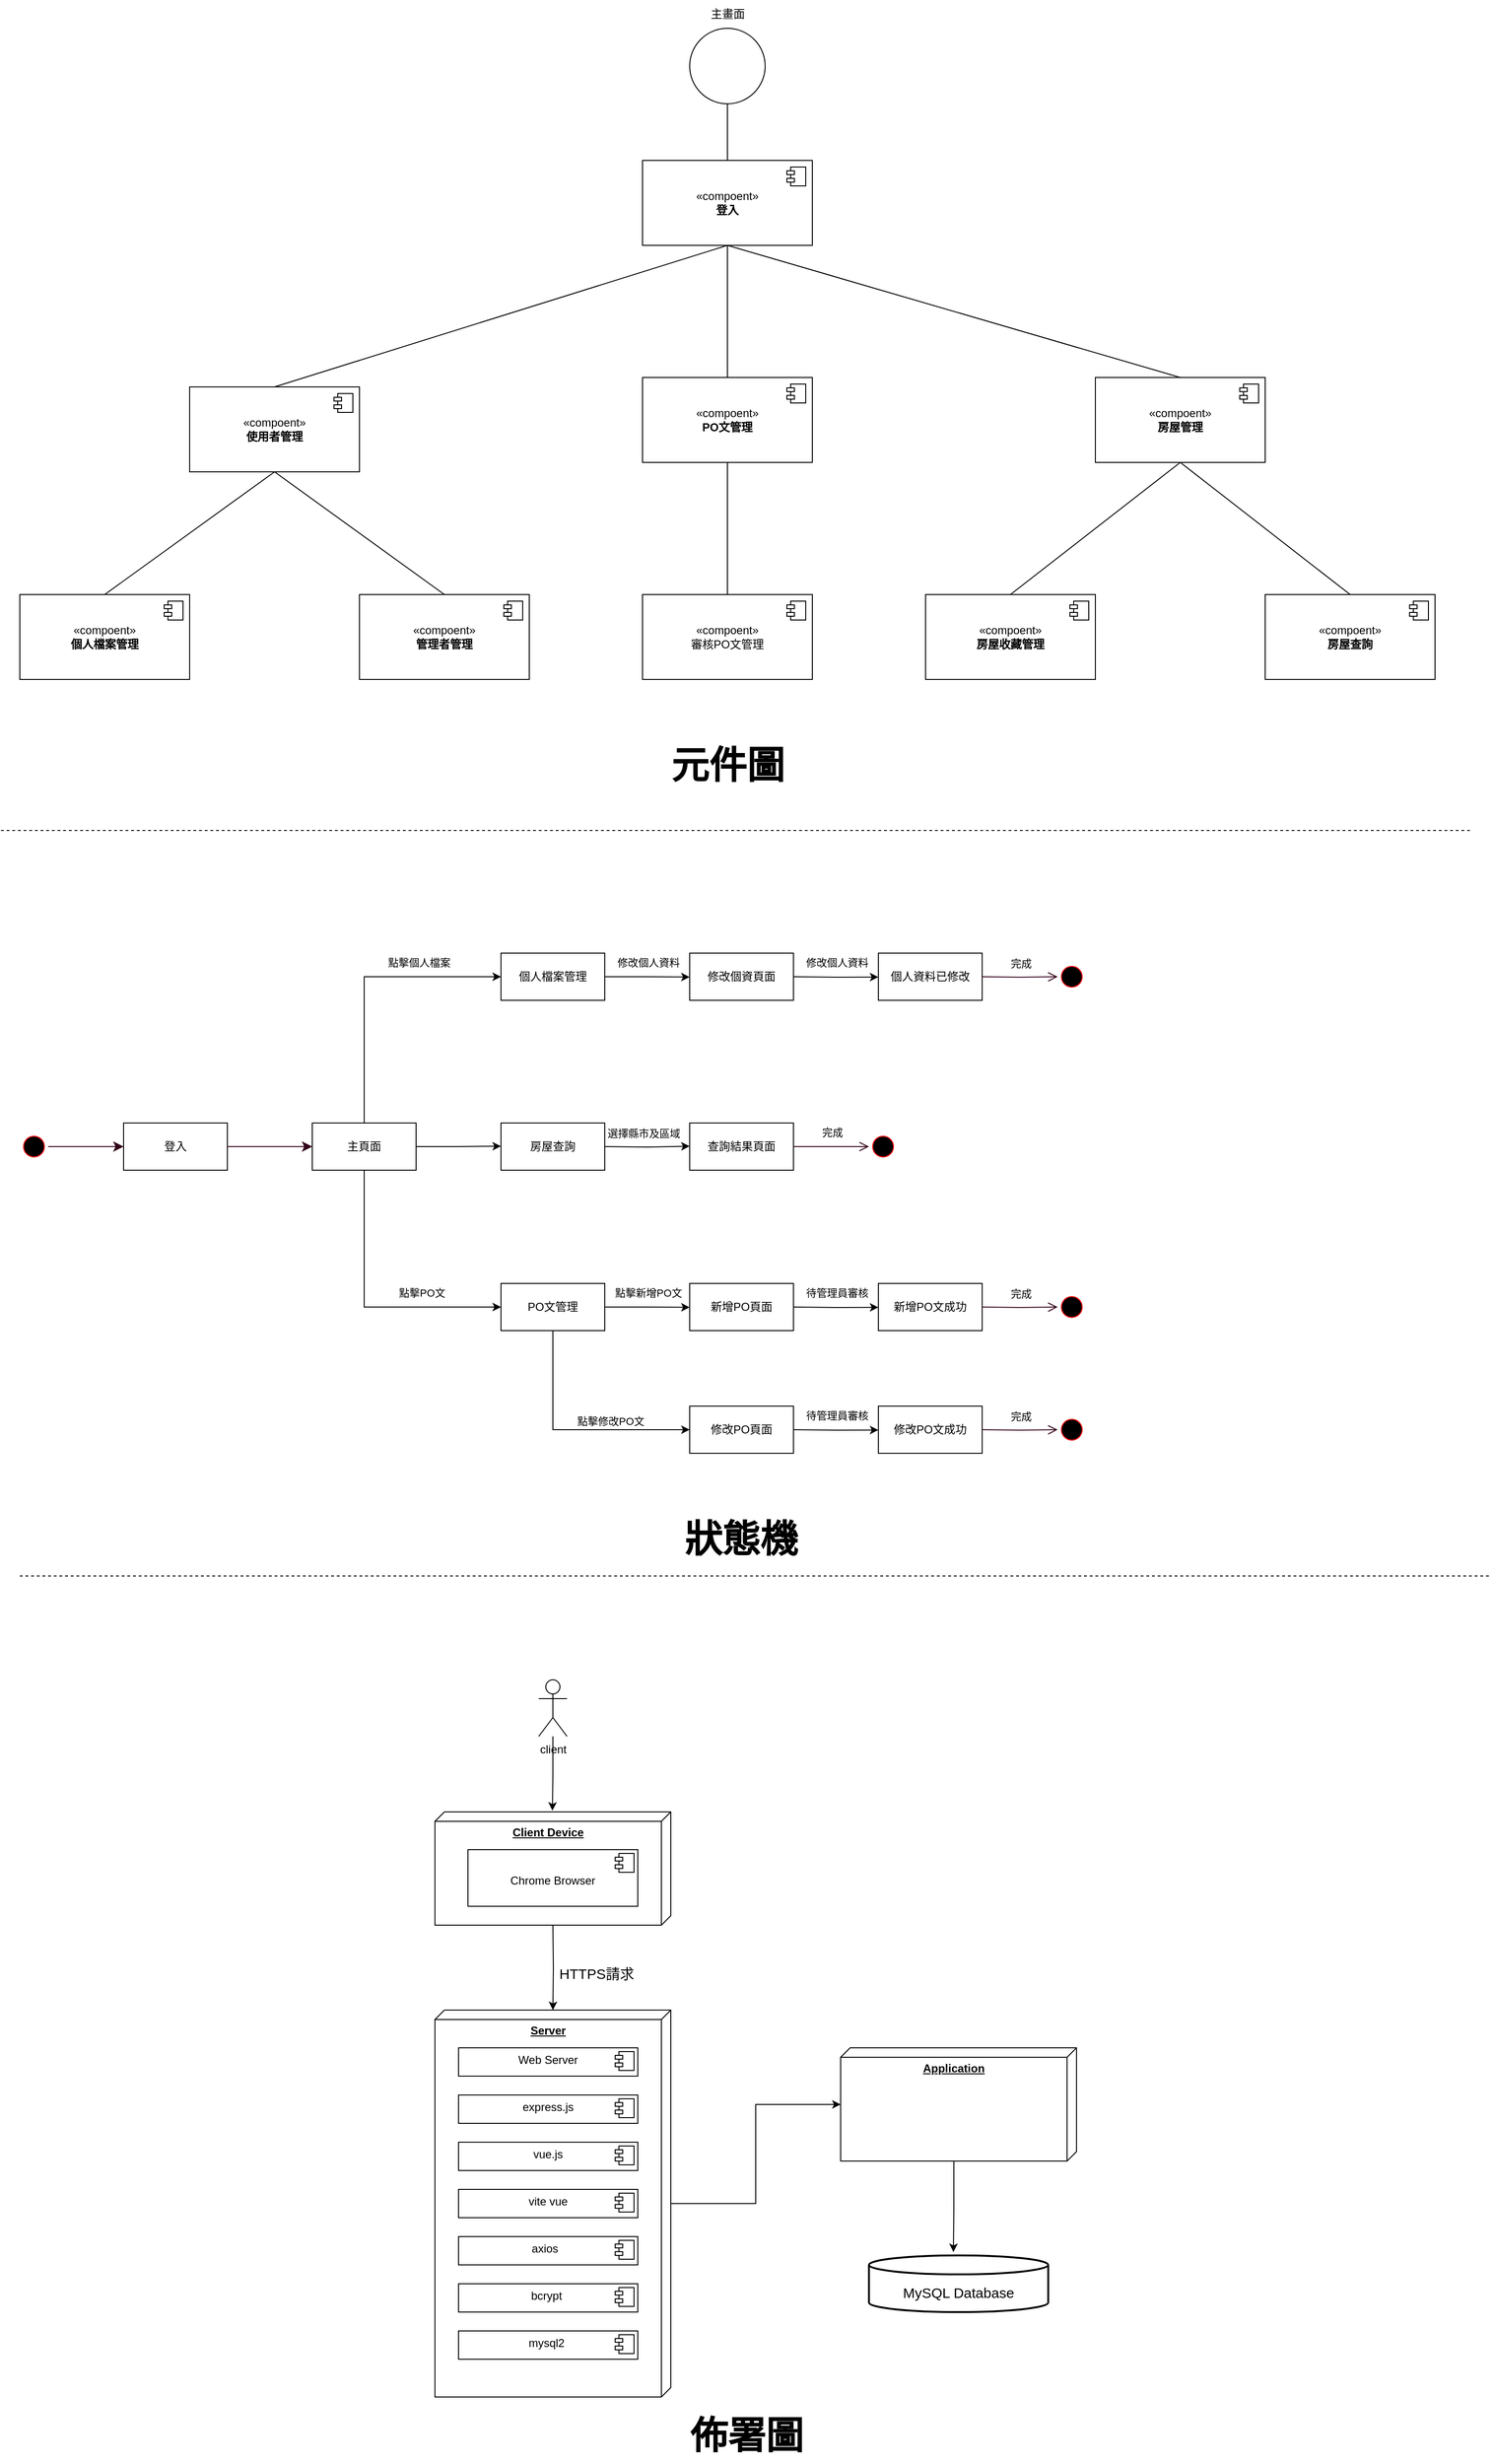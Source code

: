 <mxfile version="24.7.17">
  <diagram name="第 1 页" id="_i7Nsi_loY6YteiHFJjn">
    <mxGraphModel grid="1" page="1" gridSize="10" guides="1" tooltips="1" connect="1" arrows="1" fold="1" pageScale="1" pageWidth="827" pageHeight="1169" math="0" shadow="0">
      <root>
        <mxCell id="0" />
        <mxCell id="1" parent="0" />
        <mxCell id="TlzOl084ez7NkVIhYVSb-4" style="edgeStyle=orthogonalEdgeStyle;rounded=0;orthogonalLoop=1;jettySize=auto;html=1;exitX=0.5;exitY=1;exitDx=0;exitDy=0;endArrow=none;endFill=0;" edge="1" parent="1" source="TlzOl084ez7NkVIhYVSb-1" target="TlzOl084ez7NkVIhYVSb-2">
          <mxGeometry relative="1" as="geometry" />
        </mxCell>
        <mxCell id="TlzOl084ez7NkVIhYVSb-1" value="" style="ellipse;whiteSpace=wrap;html=1;aspect=fixed;" vertex="1" parent="1">
          <mxGeometry x="360" y="70" width="80" height="80" as="geometry" />
        </mxCell>
        <mxCell id="TlzOl084ez7NkVIhYVSb-11" style="rounded=0;orthogonalLoop=1;jettySize=auto;html=1;exitX=0.5;exitY=1;exitDx=0;exitDy=0;entryX=0.5;entryY=0;entryDx=0;entryDy=0;endArrow=none;endFill=0;" edge="1" parent="1" source="TlzOl084ez7NkVIhYVSb-2" target="TlzOl084ez7NkVIhYVSb-7">
          <mxGeometry relative="1" as="geometry" />
        </mxCell>
        <mxCell id="TlzOl084ez7NkVIhYVSb-12" style="edgeStyle=orthogonalEdgeStyle;rounded=0;orthogonalLoop=1;jettySize=auto;html=1;exitX=0.5;exitY=1;exitDx=0;exitDy=0;entryX=0.5;entryY=0;entryDx=0;entryDy=0;endArrow=none;endFill=0;" edge="1" parent="1" source="TlzOl084ez7NkVIhYVSb-2" target="TlzOl084ez7NkVIhYVSb-5">
          <mxGeometry relative="1" as="geometry" />
        </mxCell>
        <mxCell id="TlzOl084ez7NkVIhYVSb-14" style="rounded=0;orthogonalLoop=1;jettySize=auto;html=1;exitX=0.5;exitY=1;exitDx=0;exitDy=0;entryX=0.5;entryY=0;entryDx=0;entryDy=0;endArrow=none;endFill=0;" edge="1" parent="1" source="TlzOl084ez7NkVIhYVSb-2" target="TlzOl084ez7NkVIhYVSb-9">
          <mxGeometry relative="1" as="geometry" />
        </mxCell>
        <mxCell id="TlzOl084ez7NkVIhYVSb-2" value="«compoent»&lt;br&gt;&lt;b&gt;登入&lt;/b&gt;" style="html=1;dropTarget=0;whiteSpace=wrap;" vertex="1" parent="1">
          <mxGeometry x="310" y="210" width="180" height="90" as="geometry" />
        </mxCell>
        <mxCell id="TlzOl084ez7NkVIhYVSb-3" value="" style="shape=module;jettyWidth=8;jettyHeight=4;" vertex="1" parent="TlzOl084ez7NkVIhYVSb-2">
          <mxGeometry x="1" width="20" height="20" relative="1" as="geometry">
            <mxPoint x="-27" y="7" as="offset" />
          </mxGeometry>
        </mxCell>
        <mxCell id="TlzOl084ez7NkVIhYVSb-5" value="«compoent»&lt;br&gt;&lt;b&gt;PO文管理&lt;/b&gt;" style="html=1;dropTarget=0;whiteSpace=wrap;" vertex="1" parent="1">
          <mxGeometry x="310" y="440" width="180" height="90" as="geometry" />
        </mxCell>
        <mxCell id="TlzOl084ez7NkVIhYVSb-6" value="" style="shape=module;jettyWidth=8;jettyHeight=4;" vertex="1" parent="TlzOl084ez7NkVIhYVSb-5">
          <mxGeometry x="1" width="20" height="20" relative="1" as="geometry">
            <mxPoint x="-27" y="7" as="offset" />
          </mxGeometry>
        </mxCell>
        <mxCell id="TlzOl084ez7NkVIhYVSb-22" style="rounded=0;orthogonalLoop=1;jettySize=auto;html=1;exitX=0.5;exitY=1;exitDx=0;exitDy=0;entryX=0.5;entryY=0;entryDx=0;entryDy=0;endArrow=none;endFill=0;" edge="1" parent="1" source="TlzOl084ez7NkVIhYVSb-7" target="TlzOl084ez7NkVIhYVSb-18">
          <mxGeometry relative="1" as="geometry" />
        </mxCell>
        <mxCell id="TlzOl084ez7NkVIhYVSb-23" style="rounded=0;orthogonalLoop=1;jettySize=auto;html=1;exitX=0.5;exitY=1;exitDx=0;exitDy=0;entryX=0.5;entryY=0;entryDx=0;entryDy=0;endArrow=none;endFill=0;" edge="1" parent="1" source="TlzOl084ez7NkVIhYVSb-7" target="TlzOl084ez7NkVIhYVSb-20">
          <mxGeometry relative="1" as="geometry" />
        </mxCell>
        <mxCell id="TlzOl084ez7NkVIhYVSb-7" value="«compoent»&lt;br&gt;&lt;b&gt;使用者管理&lt;/b&gt;" style="html=1;dropTarget=0;whiteSpace=wrap;" vertex="1" parent="1">
          <mxGeometry x="-170" y="450" width="180" height="90" as="geometry" />
        </mxCell>
        <mxCell id="TlzOl084ez7NkVIhYVSb-8" value="" style="shape=module;jettyWidth=8;jettyHeight=4;" vertex="1" parent="TlzOl084ez7NkVIhYVSb-7">
          <mxGeometry x="1" width="20" height="20" relative="1" as="geometry">
            <mxPoint x="-27" y="7" as="offset" />
          </mxGeometry>
        </mxCell>
        <mxCell id="TlzOl084ez7NkVIhYVSb-28" style="rounded=0;orthogonalLoop=1;jettySize=auto;html=1;exitX=0.5;exitY=1;exitDx=0;exitDy=0;entryX=0.5;entryY=0;entryDx=0;entryDy=0;endArrow=none;endFill=0;" edge="1" parent="1" source="TlzOl084ez7NkVIhYVSb-9" target="TlzOl084ez7NkVIhYVSb-24">
          <mxGeometry relative="1" as="geometry" />
        </mxCell>
        <mxCell id="TlzOl084ez7NkVIhYVSb-29" style="rounded=0;orthogonalLoop=1;jettySize=auto;html=1;exitX=0.5;exitY=1;exitDx=0;exitDy=0;entryX=0.5;entryY=0;entryDx=0;entryDy=0;endArrow=none;endFill=0;" edge="1" parent="1" source="TlzOl084ez7NkVIhYVSb-9" target="TlzOl084ez7NkVIhYVSb-26">
          <mxGeometry relative="1" as="geometry" />
        </mxCell>
        <mxCell id="TlzOl084ez7NkVIhYVSb-9" value="«compoent»&lt;br&gt;&lt;b&gt;房屋管理&lt;/b&gt;" style="html=1;dropTarget=0;whiteSpace=wrap;" vertex="1" parent="1">
          <mxGeometry x="790" y="440" width="180" height="90" as="geometry" />
        </mxCell>
        <mxCell id="TlzOl084ez7NkVIhYVSb-10" value="" style="shape=module;jettyWidth=8;jettyHeight=4;" vertex="1" parent="TlzOl084ez7NkVIhYVSb-9">
          <mxGeometry x="1" width="20" height="20" relative="1" as="geometry">
            <mxPoint x="-27" y="7" as="offset" />
          </mxGeometry>
        </mxCell>
        <mxCell id="TlzOl084ez7NkVIhYVSb-15" style="rounded=0;orthogonalLoop=1;jettySize=auto;html=1;exitX=0.5;exitY=1;exitDx=0;exitDy=0;entryX=0.5;entryY=0;entryDx=0;entryDy=0;endArrow=none;endFill=0;" edge="1" parent="1" source="TlzOl084ez7NkVIhYVSb-5" target="TlzOl084ez7NkVIhYVSb-16">
          <mxGeometry relative="1" as="geometry">
            <mxPoint x="400" y="530" as="sourcePoint" />
          </mxGeometry>
        </mxCell>
        <mxCell id="TlzOl084ez7NkVIhYVSb-16" value="«compoent»&lt;div&gt;審核PO文管理&lt;/div&gt;" style="html=1;dropTarget=0;whiteSpace=wrap;" vertex="1" parent="1">
          <mxGeometry x="310" y="670" width="180" height="90" as="geometry" />
        </mxCell>
        <mxCell id="TlzOl084ez7NkVIhYVSb-17" value="" style="shape=module;jettyWidth=8;jettyHeight=4;" vertex="1" parent="TlzOl084ez7NkVIhYVSb-16">
          <mxGeometry x="1" width="20" height="20" relative="1" as="geometry">
            <mxPoint x="-27" y="7" as="offset" />
          </mxGeometry>
        </mxCell>
        <mxCell id="TlzOl084ez7NkVIhYVSb-18" value="«compoent»&lt;br&gt;&lt;b&gt;個人檔案管理&lt;/b&gt;" style="html=1;dropTarget=0;whiteSpace=wrap;" vertex="1" parent="1">
          <mxGeometry x="-350" y="670" width="180" height="90" as="geometry" />
        </mxCell>
        <mxCell id="TlzOl084ez7NkVIhYVSb-19" value="" style="shape=module;jettyWidth=8;jettyHeight=4;" vertex="1" parent="TlzOl084ez7NkVIhYVSb-18">
          <mxGeometry x="1" width="20" height="20" relative="1" as="geometry">
            <mxPoint x="-27" y="7" as="offset" />
          </mxGeometry>
        </mxCell>
        <mxCell id="TlzOl084ez7NkVIhYVSb-20" value="«compoent»&lt;br&gt;&lt;b&gt;管理者管理&lt;/b&gt;" style="html=1;dropTarget=0;whiteSpace=wrap;" vertex="1" parent="1">
          <mxGeometry x="10" y="670" width="180" height="90" as="geometry" />
        </mxCell>
        <mxCell id="TlzOl084ez7NkVIhYVSb-21" value="" style="shape=module;jettyWidth=8;jettyHeight=4;" vertex="1" parent="TlzOl084ez7NkVIhYVSb-20">
          <mxGeometry x="1" width="20" height="20" relative="1" as="geometry">
            <mxPoint x="-27" y="7" as="offset" />
          </mxGeometry>
        </mxCell>
        <mxCell id="TlzOl084ez7NkVIhYVSb-24" value="«compoent»&lt;br&gt;&lt;b&gt;房屋收藏管理&lt;/b&gt;" style="html=1;dropTarget=0;whiteSpace=wrap;" vertex="1" parent="1">
          <mxGeometry x="610" y="670" width="180" height="90" as="geometry" />
        </mxCell>
        <mxCell id="TlzOl084ez7NkVIhYVSb-25" value="" style="shape=module;jettyWidth=8;jettyHeight=4;" vertex="1" parent="TlzOl084ez7NkVIhYVSb-24">
          <mxGeometry x="1" width="20" height="20" relative="1" as="geometry">
            <mxPoint x="-27" y="7" as="offset" />
          </mxGeometry>
        </mxCell>
        <mxCell id="TlzOl084ez7NkVIhYVSb-26" value="«compoent»&lt;br&gt;&lt;b&gt;房屋查詢&lt;/b&gt;" style="html=1;dropTarget=0;whiteSpace=wrap;" vertex="1" parent="1">
          <mxGeometry x="970" y="670" width="180" height="90" as="geometry" />
        </mxCell>
        <mxCell id="TlzOl084ez7NkVIhYVSb-27" value="" style="shape=module;jettyWidth=8;jettyHeight=4;" vertex="1" parent="TlzOl084ez7NkVIhYVSb-26">
          <mxGeometry x="1" width="20" height="20" relative="1" as="geometry">
            <mxPoint x="-27" y="7" as="offset" />
          </mxGeometry>
        </mxCell>
        <mxCell id="TlzOl084ez7NkVIhYVSb-30" value="主畫面" style="text;html=1;align=center;verticalAlign=middle;resizable=0;points=[];autosize=1;strokeColor=none;fillColor=none;" vertex="1" parent="1">
          <mxGeometry x="370" y="40" width="60" height="30" as="geometry" />
        </mxCell>
        <mxCell id="TlzOl084ez7NkVIhYVSb-31" value="&lt;font style=&quot;font-size: 40px;&quot;&gt;&lt;b&gt;元件圖&lt;/b&gt;&lt;/font&gt;" style="text;html=1;align=center;verticalAlign=middle;resizable=0;points=[];autosize=1;strokeColor=none;fillColor=none;" vertex="1" parent="1">
          <mxGeometry x="330" y="820" width="140" height="60" as="geometry" />
        </mxCell>
        <mxCell id="TlzOl084ez7NkVIhYVSb-32" value="" style="endArrow=none;dashed=1;html=1;rounded=0;" edge="1" parent="1">
          <mxGeometry width="50" height="50" relative="1" as="geometry">
            <mxPoint x="-370" y="920" as="sourcePoint" />
            <mxPoint x="1190" y="920" as="targetPoint" />
          </mxGeometry>
        </mxCell>
        <mxCell id="TlzOl084ez7NkVIhYVSb-33" value="" style="ellipse;html=1;shape=startState;fillColor=#000000;strokeColor=#ff0000;" vertex="1" parent="1">
          <mxGeometry x="-350" y="1240" width="30" height="30" as="geometry" />
        </mxCell>
        <mxCell id="TlzOl084ez7NkVIhYVSb-34" value="" style="edgeStyle=orthogonalEdgeStyle;html=1;verticalAlign=bottom;endArrow=classic;endSize=8;strokeColor=#33001A;rounded=0;endFill=1;" edge="1" parent="1" source="TlzOl084ez7NkVIhYVSb-33">
          <mxGeometry relative="1" as="geometry">
            <mxPoint x="-240" y="1255" as="targetPoint" />
          </mxGeometry>
        </mxCell>
        <mxCell id="TlzOl084ez7NkVIhYVSb-35" value="登入" style="html=1;whiteSpace=wrap;" vertex="1" parent="1">
          <mxGeometry x="-240" y="1230" width="110" height="50" as="geometry" />
        </mxCell>
        <mxCell id="TlzOl084ez7NkVIhYVSb-36" value="" style="edgeStyle=orthogonalEdgeStyle;html=1;verticalAlign=bottom;endArrow=classic;endSize=8;strokeColor=#33001A;rounded=0;exitX=1;exitY=0.5;exitDx=0;exitDy=0;endFill=1;" edge="1" parent="1" source="TlzOl084ez7NkVIhYVSb-35">
          <mxGeometry relative="1" as="geometry">
            <mxPoint x="-40" y="1255" as="targetPoint" />
            <mxPoint x="-120" y="1255" as="sourcePoint" />
          </mxGeometry>
        </mxCell>
        <mxCell id="TlzOl084ez7NkVIhYVSb-38" style="edgeStyle=orthogonalEdgeStyle;rounded=0;orthogonalLoop=1;jettySize=auto;html=1;exitX=1;exitY=0.5;exitDx=0;exitDy=0;" edge="1" parent="1" source="TlzOl084ez7NkVIhYVSb-37">
          <mxGeometry relative="1" as="geometry">
            <mxPoint x="160" y="1254.571" as="targetPoint" />
          </mxGeometry>
        </mxCell>
        <mxCell id="TlzOl084ez7NkVIhYVSb-48" style="edgeStyle=orthogonalEdgeStyle;rounded=0;orthogonalLoop=1;jettySize=auto;html=1;exitX=0.5;exitY=0;exitDx=0;exitDy=0;entryX=0;entryY=0.5;entryDx=0;entryDy=0;" edge="1" parent="1" source="TlzOl084ez7NkVIhYVSb-37" target="TlzOl084ez7NkVIhYVSb-49">
          <mxGeometry relative="1" as="geometry">
            <mxPoint x="130" y="1060" as="targetPoint" />
          </mxGeometry>
        </mxCell>
        <mxCell id="TlzOl084ez7NkVIhYVSb-51" value="點擊個人檔案" style="edgeLabel;html=1;align=center;verticalAlign=middle;resizable=0;points=[];" connectable="0" vertex="1" parent="TlzOl084ez7NkVIhYVSb-48">
          <mxGeometry x="0.418" y="2" relative="1" as="geometry">
            <mxPoint y="-13" as="offset" />
          </mxGeometry>
        </mxCell>
        <mxCell id="TlzOl084ez7NkVIhYVSb-37" value="主頁面" style="html=1;whiteSpace=wrap;" vertex="1" parent="1">
          <mxGeometry x="-40" y="1230" width="110" height="50" as="geometry" />
        </mxCell>
        <mxCell id="TlzOl084ez7NkVIhYVSb-39" value="房屋查詢" style="html=1;whiteSpace=wrap;" vertex="1" parent="1">
          <mxGeometry x="160" y="1230" width="110" height="50" as="geometry" />
        </mxCell>
        <mxCell id="TlzOl084ez7NkVIhYVSb-40" style="edgeStyle=orthogonalEdgeStyle;rounded=0;orthogonalLoop=1;jettySize=auto;html=1;exitX=1;exitY=0.5;exitDx=0;exitDy=0;" edge="1" parent="1">
          <mxGeometry relative="1" as="geometry">
            <mxPoint x="360" y="1254.571" as="targetPoint" />
            <mxPoint x="270" y="1255" as="sourcePoint" />
          </mxGeometry>
        </mxCell>
        <mxCell id="TlzOl084ez7NkVIhYVSb-42" value="選擇縣市及區域" style="edgeLabel;html=1;align=center;verticalAlign=middle;resizable=0;points=[];" connectable="0" vertex="1" parent="TlzOl084ez7NkVIhYVSb-40">
          <mxGeometry x="-0.275" y="-1" relative="1" as="geometry">
            <mxPoint x="8" y="-16" as="offset" />
          </mxGeometry>
        </mxCell>
        <mxCell id="TlzOl084ez7NkVIhYVSb-41" value="查詢結果頁面" style="html=1;whiteSpace=wrap;" vertex="1" parent="1">
          <mxGeometry x="360" y="1230" width="110" height="50" as="geometry" />
        </mxCell>
        <mxCell id="TlzOl084ez7NkVIhYVSb-43" value="" style="ellipse;html=1;shape=startState;fillColor=#000000;strokeColor=#ff0000;" vertex="1" parent="1">
          <mxGeometry x="550" y="1240" width="30" height="30" as="geometry" />
        </mxCell>
        <mxCell id="TlzOl084ez7NkVIhYVSb-44" value="" style="edgeStyle=orthogonalEdgeStyle;html=1;verticalAlign=bottom;endArrow=open;endSize=8;strokeColor=#33001A;rounded=0;exitX=1;exitY=0.5;exitDx=0;exitDy=0;entryX=0;entryY=0.5;entryDx=0;entryDy=0;" edge="1" parent="1" source="TlzOl084ez7NkVIhYVSb-41" target="TlzOl084ez7NkVIhYVSb-43">
          <mxGeometry relative="1" as="geometry">
            <mxPoint x="565" y="1269" as="targetPoint" />
            <mxPoint x="800" y="1279" as="sourcePoint" />
          </mxGeometry>
        </mxCell>
        <mxCell id="TlzOl084ez7NkVIhYVSb-45" value="完成" style="edgeLabel;html=1;align=center;verticalAlign=middle;resizable=0;points=[];" connectable="0" vertex="1" parent="TlzOl084ez7NkVIhYVSb-44">
          <mxGeometry x="-0.056" y="2" relative="1" as="geometry">
            <mxPoint x="3" y="-13" as="offset" />
          </mxGeometry>
        </mxCell>
        <mxCell id="TlzOl084ez7NkVIhYVSb-52" style="edgeStyle=orthogonalEdgeStyle;rounded=0;orthogonalLoop=1;jettySize=auto;html=1;exitX=1;exitY=0.5;exitDx=0;exitDy=0;" edge="1" parent="1" source="TlzOl084ez7NkVIhYVSb-49">
          <mxGeometry relative="1" as="geometry">
            <mxPoint x="360" y="1075.333" as="targetPoint" />
          </mxGeometry>
        </mxCell>
        <mxCell id="TlzOl084ez7NkVIhYVSb-55" value="修改個人資料" style="edgeLabel;html=1;align=center;verticalAlign=middle;resizable=0;points=[];" connectable="0" vertex="1" parent="TlzOl084ez7NkVIhYVSb-52">
          <mxGeometry x="0.034" relative="1" as="geometry">
            <mxPoint y="-16" as="offset" />
          </mxGeometry>
        </mxCell>
        <mxCell id="TlzOl084ez7NkVIhYVSb-49" value="個人檔案管理" style="html=1;whiteSpace=wrap;" vertex="1" parent="1">
          <mxGeometry x="160" y="1050" width="110" height="50" as="geometry" />
        </mxCell>
        <mxCell id="TlzOl084ez7NkVIhYVSb-53" value="修改個資頁面" style="html=1;whiteSpace=wrap;" vertex="1" parent="1">
          <mxGeometry x="360" y="1050" width="110" height="50" as="geometry" />
        </mxCell>
        <mxCell id="TlzOl084ez7NkVIhYVSb-56" style="edgeStyle=orthogonalEdgeStyle;rounded=0;orthogonalLoop=1;jettySize=auto;html=1;exitX=1;exitY=0.5;exitDx=0;exitDy=0;" edge="1" parent="1">
          <mxGeometry relative="1" as="geometry">
            <mxPoint x="560" y="1075.333" as="targetPoint" />
            <mxPoint x="470" y="1075" as="sourcePoint" />
          </mxGeometry>
        </mxCell>
        <mxCell id="TlzOl084ez7NkVIhYVSb-57" value="修改個人資料" style="edgeLabel;html=1;align=center;verticalAlign=middle;resizable=0;points=[];" connectable="0" vertex="1" parent="TlzOl084ez7NkVIhYVSb-56">
          <mxGeometry x="0.034" relative="1" as="geometry">
            <mxPoint y="-16" as="offset" />
          </mxGeometry>
        </mxCell>
        <mxCell id="TlzOl084ez7NkVIhYVSb-58" value="個人資料已修改" style="html=1;whiteSpace=wrap;" vertex="1" parent="1">
          <mxGeometry x="560" y="1050" width="110" height="50" as="geometry" />
        </mxCell>
        <mxCell id="TlzOl084ez7NkVIhYVSb-64" value="" style="ellipse;html=1;shape=startState;fillColor=#000000;strokeColor=#ff0000;" vertex="1" parent="1">
          <mxGeometry x="750" y="1060" width="30" height="30" as="geometry" />
        </mxCell>
        <mxCell id="TlzOl084ez7NkVIhYVSb-65" value="" style="edgeStyle=orthogonalEdgeStyle;html=1;verticalAlign=bottom;endArrow=open;endSize=8;strokeColor=#33001A;rounded=0;exitX=1;exitY=0.5;exitDx=0;exitDy=0;entryX=0;entryY=0.5;entryDx=0;entryDy=0;" edge="1" parent="1" target="TlzOl084ez7NkVIhYVSb-64">
          <mxGeometry relative="1" as="geometry">
            <mxPoint x="765" y="1089" as="targetPoint" />
            <mxPoint x="670" y="1075" as="sourcePoint" />
          </mxGeometry>
        </mxCell>
        <mxCell id="TlzOl084ez7NkVIhYVSb-66" value="完成" style="edgeLabel;html=1;align=center;verticalAlign=middle;resizable=0;points=[];" connectable="0" vertex="1" parent="TlzOl084ez7NkVIhYVSb-65">
          <mxGeometry x="-0.056" y="2" relative="1" as="geometry">
            <mxPoint x="3" y="-13" as="offset" />
          </mxGeometry>
        </mxCell>
        <mxCell id="TlzOl084ez7NkVIhYVSb-67" style="edgeStyle=orthogonalEdgeStyle;rounded=0;orthogonalLoop=1;jettySize=auto;html=1;exitX=0.5;exitY=1;exitDx=0;exitDy=0;entryX=0;entryY=0.5;entryDx=0;entryDy=0;" edge="1" parent="1" source="TlzOl084ez7NkVIhYVSb-37" target="TlzOl084ez7NkVIhYVSb-73">
          <mxGeometry relative="1" as="geometry">
            <mxPoint x="75" y="1330" as="targetPoint" />
            <mxPoint x="-40" y="1500" as="sourcePoint" />
          </mxGeometry>
        </mxCell>
        <mxCell id="TlzOl084ez7NkVIhYVSb-68" value="點擊PO文" style="edgeLabel;html=1;align=center;verticalAlign=middle;resizable=0;points=[];" connectable="0" vertex="1" parent="TlzOl084ez7NkVIhYVSb-67">
          <mxGeometry x="0.418" y="2" relative="1" as="geometry">
            <mxPoint y="-13" as="offset" />
          </mxGeometry>
        </mxCell>
        <mxCell id="TlzOl084ez7NkVIhYVSb-71" style="edgeStyle=orthogonalEdgeStyle;rounded=0;orthogonalLoop=1;jettySize=auto;html=1;exitX=1;exitY=0.5;exitDx=0;exitDy=0;" edge="1" parent="1" source="TlzOl084ez7NkVIhYVSb-73">
          <mxGeometry relative="1" as="geometry">
            <mxPoint x="360" y="1425.333" as="targetPoint" />
          </mxGeometry>
        </mxCell>
        <mxCell id="TlzOl084ez7NkVIhYVSb-72" value="點擊新增PO文" style="edgeLabel;html=1;align=center;verticalAlign=middle;resizable=0;points=[];" connectable="0" vertex="1" parent="TlzOl084ez7NkVIhYVSb-71">
          <mxGeometry x="0.034" relative="1" as="geometry">
            <mxPoint y="-16" as="offset" />
          </mxGeometry>
        </mxCell>
        <mxCell id="TlzOl084ez7NkVIhYVSb-90" style="edgeStyle=orthogonalEdgeStyle;rounded=0;orthogonalLoop=1;jettySize=auto;html=1;exitX=0.5;exitY=1;exitDx=0;exitDy=0;entryX=0;entryY=0.5;entryDx=0;entryDy=0;" edge="1" parent="1" source="TlzOl084ez7NkVIhYVSb-73" target="TlzOl084ez7NkVIhYVSb-83">
          <mxGeometry relative="1" as="geometry" />
        </mxCell>
        <mxCell id="TlzOl084ez7NkVIhYVSb-73" value="PO文管理" style="html=1;whiteSpace=wrap;" vertex="1" parent="1">
          <mxGeometry x="160" y="1400" width="110" height="50" as="geometry" />
        </mxCell>
        <mxCell id="TlzOl084ez7NkVIhYVSb-74" value="新增PO頁面" style="html=1;whiteSpace=wrap;" vertex="1" parent="1">
          <mxGeometry x="360" y="1400" width="110" height="50" as="geometry" />
        </mxCell>
        <mxCell id="TlzOl084ez7NkVIhYVSb-75" style="edgeStyle=orthogonalEdgeStyle;rounded=0;orthogonalLoop=1;jettySize=auto;html=1;exitX=1;exitY=0.5;exitDx=0;exitDy=0;" edge="1" parent="1">
          <mxGeometry relative="1" as="geometry">
            <mxPoint x="560" y="1425.333" as="targetPoint" />
            <mxPoint x="470" y="1425" as="sourcePoint" />
          </mxGeometry>
        </mxCell>
        <mxCell id="TlzOl084ez7NkVIhYVSb-76" value="待管理員審核" style="edgeLabel;html=1;align=center;verticalAlign=middle;resizable=0;points=[];" connectable="0" vertex="1" parent="TlzOl084ez7NkVIhYVSb-75">
          <mxGeometry x="0.034" relative="1" as="geometry">
            <mxPoint y="-16" as="offset" />
          </mxGeometry>
        </mxCell>
        <mxCell id="TlzOl084ez7NkVIhYVSb-77" value="新增PO文成功" style="html=1;whiteSpace=wrap;" vertex="1" parent="1">
          <mxGeometry x="560" y="1400" width="110" height="50" as="geometry" />
        </mxCell>
        <mxCell id="TlzOl084ez7NkVIhYVSb-78" value="" style="ellipse;html=1;shape=startState;fillColor=#000000;strokeColor=#ff0000;" vertex="1" parent="1">
          <mxGeometry x="750" y="1410" width="30" height="30" as="geometry" />
        </mxCell>
        <mxCell id="TlzOl084ez7NkVIhYVSb-79" value="" style="edgeStyle=orthogonalEdgeStyle;html=1;verticalAlign=bottom;endArrow=open;endSize=8;strokeColor=#33001A;rounded=0;exitX=1;exitY=0.5;exitDx=0;exitDy=0;entryX=0;entryY=0.5;entryDx=0;entryDy=0;" edge="1" parent="1" target="TlzOl084ez7NkVIhYVSb-78">
          <mxGeometry relative="1" as="geometry">
            <mxPoint x="765" y="1439" as="targetPoint" />
            <mxPoint x="670" y="1425" as="sourcePoint" />
          </mxGeometry>
        </mxCell>
        <mxCell id="TlzOl084ez7NkVIhYVSb-80" value="完成" style="edgeLabel;html=1;align=center;verticalAlign=middle;resizable=0;points=[];" connectable="0" vertex="1" parent="TlzOl084ez7NkVIhYVSb-79">
          <mxGeometry x="-0.056" y="2" relative="1" as="geometry">
            <mxPoint x="3" y="-13" as="offset" />
          </mxGeometry>
        </mxCell>
        <mxCell id="TlzOl084ez7NkVIhYVSb-81" value="&lt;span style=&quot;font-size: 40px;&quot;&gt;&lt;b&gt;狀態機&lt;/b&gt;&lt;/span&gt;" style="text;html=1;align=center;verticalAlign=middle;resizable=0;points=[];autosize=1;strokeColor=none;fillColor=none;" vertex="1" parent="1">
          <mxGeometry x="344" y="1640" width="140" height="60" as="geometry" />
        </mxCell>
        <mxCell id="TlzOl084ez7NkVIhYVSb-82" value="點擊修改PO文" style="edgeLabel;html=1;align=center;verticalAlign=middle;resizable=0;points=[];" connectable="0" vertex="1" parent="1">
          <mxGeometry x="270.003" y="1540.004" as="geometry">
            <mxPoint x="6" y="6" as="offset" />
          </mxGeometry>
        </mxCell>
        <mxCell id="TlzOl084ez7NkVIhYVSb-83" value="修改PO頁面" style="html=1;whiteSpace=wrap;" vertex="1" parent="1">
          <mxGeometry x="360" y="1530" width="110" height="50" as="geometry" />
        </mxCell>
        <mxCell id="TlzOl084ez7NkVIhYVSb-84" style="edgeStyle=orthogonalEdgeStyle;rounded=0;orthogonalLoop=1;jettySize=auto;html=1;exitX=1;exitY=0.5;exitDx=0;exitDy=0;" edge="1" parent="1">
          <mxGeometry relative="1" as="geometry">
            <mxPoint x="560" y="1555.333" as="targetPoint" />
            <mxPoint x="470" y="1555" as="sourcePoint" />
          </mxGeometry>
        </mxCell>
        <mxCell id="TlzOl084ez7NkVIhYVSb-85" value="待管理員審核" style="edgeLabel;html=1;align=center;verticalAlign=middle;resizable=0;points=[];" connectable="0" vertex="1" parent="TlzOl084ez7NkVIhYVSb-84">
          <mxGeometry x="0.034" relative="1" as="geometry">
            <mxPoint y="-16" as="offset" />
          </mxGeometry>
        </mxCell>
        <mxCell id="TlzOl084ez7NkVIhYVSb-86" value="修改PO文成功" style="html=1;whiteSpace=wrap;" vertex="1" parent="1">
          <mxGeometry x="560" y="1530" width="110" height="50" as="geometry" />
        </mxCell>
        <mxCell id="TlzOl084ez7NkVIhYVSb-87" value="" style="ellipse;html=1;shape=startState;fillColor=#000000;strokeColor=#ff0000;" vertex="1" parent="1">
          <mxGeometry x="750" y="1540" width="30" height="30" as="geometry" />
        </mxCell>
        <mxCell id="TlzOl084ez7NkVIhYVSb-88" value="" style="edgeStyle=orthogonalEdgeStyle;html=1;verticalAlign=bottom;endArrow=open;endSize=8;strokeColor=#33001A;rounded=0;exitX=1;exitY=0.5;exitDx=0;exitDy=0;entryX=0;entryY=0.5;entryDx=0;entryDy=0;" edge="1" parent="1" target="TlzOl084ez7NkVIhYVSb-87">
          <mxGeometry relative="1" as="geometry">
            <mxPoint x="765" y="1569" as="targetPoint" />
            <mxPoint x="670" y="1555" as="sourcePoint" />
          </mxGeometry>
        </mxCell>
        <mxCell id="TlzOl084ez7NkVIhYVSb-89" value="完成" style="edgeLabel;html=1;align=center;verticalAlign=middle;resizable=0;points=[];" connectable="0" vertex="1" parent="TlzOl084ez7NkVIhYVSb-88">
          <mxGeometry x="-0.056" y="2" relative="1" as="geometry">
            <mxPoint x="3" y="-13" as="offset" />
          </mxGeometry>
        </mxCell>
        <mxCell id="TlzOl084ez7NkVIhYVSb-91" value="" style="endArrow=none;dashed=1;html=1;rounded=0;" edge="1" parent="1">
          <mxGeometry width="50" height="50" relative="1" as="geometry">
            <mxPoint x="-350" y="1710" as="sourcePoint" />
            <mxPoint x="1210" y="1710" as="targetPoint" />
          </mxGeometry>
        </mxCell>
        <mxCell id="TlzOl084ez7NkVIhYVSb-92" value="client" style="shape=umlActor;verticalLabelPosition=bottom;verticalAlign=top;html=1;" vertex="1" parent="1">
          <mxGeometry x="200" y="1820" width="30" height="60" as="geometry" />
        </mxCell>
        <mxCell id="TlzOl084ez7NkVIhYVSb-97" value="&lt;b&gt;&lt;font style=&quot;font-size: 12px;&quot;&gt;Client Device&lt;/font&gt;&lt;/b&gt;" style="verticalAlign=top;align=center;spacingTop=8;spacingLeft=2;spacingRight=12;shape=cube;size=10;direction=south;fontStyle=4;html=1;whiteSpace=wrap;" vertex="1" parent="1">
          <mxGeometry x="90" y="1960" width="250" height="120" as="geometry" />
        </mxCell>
        <mxCell id="TlzOl084ez7NkVIhYVSb-106" style="edgeStyle=orthogonalEdgeStyle;rounded=0;orthogonalLoop=1;jettySize=auto;html=1;" edge="1" parent="1" target="TlzOl084ez7NkVIhYVSb-104">
          <mxGeometry relative="1" as="geometry">
            <mxPoint x="215" y="2080" as="sourcePoint" />
          </mxGeometry>
        </mxCell>
        <mxCell id="TlzOl084ez7NkVIhYVSb-109" value="&lt;font style=&quot;font-size: 15px;&quot;&gt;HTTPS請求&lt;/font&gt;" style="edgeLabel;html=1;align=center;verticalAlign=middle;resizable=0;points=[];" connectable="0" vertex="1" parent="TlzOl084ez7NkVIhYVSb-106">
          <mxGeometry x="-0.256" y="-2" relative="1" as="geometry">
            <mxPoint x="47" y="17" as="offset" />
          </mxGeometry>
        </mxCell>
        <mxCell id="TlzOl084ez7NkVIhYVSb-98" value="&lt;p style=&quot;margin:0px;margin-top:6px;text-align:center;&quot;&gt;&lt;b&gt;&lt;br&gt;&lt;/b&gt;&lt;/p&gt;&lt;p style=&quot;margin:0px;margin-top:6px;text-align:center;&quot;&gt;Chrome Browser&lt;/p&gt;&lt;p style=&quot;margin:0px;margin-left:8px;&quot;&gt;&lt;br&gt;&lt;/p&gt;" style="align=left;overflow=fill;html=1;dropTarget=0;whiteSpace=wrap;" vertex="1" parent="1">
          <mxGeometry x="125" y="2000" width="180" height="60" as="geometry" />
        </mxCell>
        <mxCell id="TlzOl084ez7NkVIhYVSb-99" value="" style="shape=component;jettyWidth=8;jettyHeight=4;" vertex="1" parent="TlzOl084ez7NkVIhYVSb-98">
          <mxGeometry x="1" width="20" height="20" relative="1" as="geometry">
            <mxPoint x="-24" y="4" as="offset" />
          </mxGeometry>
        </mxCell>
        <mxCell id="TlzOl084ez7NkVIhYVSb-103" style="edgeStyle=orthogonalEdgeStyle;rounded=0;orthogonalLoop=1;jettySize=auto;html=1;entryX=-0.011;entryY=0.502;entryDx=0;entryDy=0;entryPerimeter=0;" edge="1" parent="1" source="TlzOl084ez7NkVIhYVSb-92" target="TlzOl084ez7NkVIhYVSb-97">
          <mxGeometry relative="1" as="geometry" />
        </mxCell>
        <mxCell id="TlzOl084ez7NkVIhYVSb-108" style="edgeStyle=orthogonalEdgeStyle;rounded=0;orthogonalLoop=1;jettySize=auto;html=1;" edge="1" parent="1" source="TlzOl084ez7NkVIhYVSb-104" target="TlzOl084ez7NkVIhYVSb-107">
          <mxGeometry relative="1" as="geometry" />
        </mxCell>
        <mxCell id="TlzOl084ez7NkVIhYVSb-104" value="&lt;b&gt;&lt;font style=&quot;font-size: 12px;&quot;&gt;Server&lt;/font&gt;&lt;/b&gt;" style="verticalAlign=top;align=center;spacingTop=8;spacingLeft=2;spacingRight=12;shape=cube;size=10;direction=south;fontStyle=4;html=1;whiteSpace=wrap;" vertex="1" parent="1">
          <mxGeometry x="90" y="2170" width="250" height="410" as="geometry" />
        </mxCell>
        <mxCell id="TlzOl084ez7NkVIhYVSb-107" value="&lt;b&gt;&lt;font style=&quot;font-size: 12px;&quot;&gt;Application&lt;/font&gt;&lt;/b&gt;" style="verticalAlign=top;align=center;spacingTop=8;spacingLeft=2;spacingRight=12;shape=cube;size=10;direction=south;fontStyle=4;html=1;whiteSpace=wrap;" vertex="1" parent="1">
          <mxGeometry x="520" y="2210" width="250" height="120" as="geometry" />
        </mxCell>
        <mxCell id="TlzOl084ez7NkVIhYVSb-111" value="&lt;div style=&quot;font-size: 15px;&quot;&gt;&lt;font style=&quot;font-size: 15px;&quot;&gt;&lt;br&gt;&lt;/font&gt;&lt;/div&gt;&lt;font style=&quot;font-size: 15px;&quot;&gt;MySQL Database&lt;/font&gt;" style="strokeWidth=2;html=1;shape=mxgraph.flowchart.database;whiteSpace=wrap;" vertex="1" parent="1">
          <mxGeometry x="550" y="2430" width="190" height="60" as="geometry" />
        </mxCell>
        <mxCell id="TlzOl084ez7NkVIhYVSb-112" style="edgeStyle=orthogonalEdgeStyle;rounded=0;orthogonalLoop=1;jettySize=auto;html=1;exitX=0;exitY=0;exitDx=120;exitDy=130;exitPerimeter=0;entryX=0.471;entryY=-0.059;entryDx=0;entryDy=0;entryPerimeter=0;" edge="1" parent="1" source="TlzOl084ez7NkVIhYVSb-107" target="TlzOl084ez7NkVIhYVSb-111">
          <mxGeometry relative="1" as="geometry">
            <mxPoint x="640" y="2390" as="targetPoint" />
          </mxGeometry>
        </mxCell>
        <mxCell id="TlzOl084ez7NkVIhYVSb-113" value="&lt;p style=&quot;margin:0px;margin-top:6px;text-align:center;&quot;&gt;Web Server&lt;/p&gt;" style="align=left;overflow=fill;html=1;dropTarget=0;whiteSpace=wrap;" vertex="1" parent="1">
          <mxGeometry x="115" y="2210" width="190" height="30" as="geometry" />
        </mxCell>
        <mxCell id="TlzOl084ez7NkVIhYVSb-114" value="" style="shape=component;jettyWidth=8;jettyHeight=4;" vertex="1" parent="TlzOl084ez7NkVIhYVSb-113">
          <mxGeometry x="1" width="20" height="20" relative="1" as="geometry">
            <mxPoint x="-24" y="4" as="offset" />
          </mxGeometry>
        </mxCell>
        <mxCell id="TlzOl084ez7NkVIhYVSb-115" value="&lt;span style=&quot;font-size: 40px;&quot;&gt;&lt;b&gt;佈署圖&lt;/b&gt;&lt;/span&gt;" style="text;html=1;align=center;verticalAlign=middle;resizable=0;points=[];autosize=1;strokeColor=none;fillColor=none;" vertex="1" parent="1">
          <mxGeometry x="350" y="2590" width="140" height="60" as="geometry" />
        </mxCell>
        <mxCell id="TlzOl084ez7NkVIhYVSb-118" value="&lt;p style=&quot;margin:0px;margin-top:6px;text-align:center;&quot;&gt;express.js&lt;/p&gt;" style="align=left;overflow=fill;html=1;dropTarget=0;whiteSpace=wrap;" vertex="1" parent="1">
          <mxGeometry x="115" y="2260" width="190" height="30" as="geometry" />
        </mxCell>
        <mxCell id="TlzOl084ez7NkVIhYVSb-119" value="" style="shape=component;jettyWidth=8;jettyHeight=4;" vertex="1" parent="TlzOl084ez7NkVIhYVSb-118">
          <mxGeometry x="1" width="20" height="20" relative="1" as="geometry">
            <mxPoint x="-24" y="4" as="offset" />
          </mxGeometry>
        </mxCell>
        <mxCell id="TlzOl084ez7NkVIhYVSb-120" value="&lt;p style=&quot;margin:0px;margin-top:6px;text-align:center;&quot;&gt;vue.js&lt;br&gt;&lt;/p&gt;" style="align=left;overflow=fill;html=1;dropTarget=0;whiteSpace=wrap;" vertex="1" parent="1">
          <mxGeometry x="115" y="2310" width="190" height="30" as="geometry" />
        </mxCell>
        <mxCell id="TlzOl084ez7NkVIhYVSb-121" value="" style="shape=component;jettyWidth=8;jettyHeight=4;" vertex="1" parent="TlzOl084ez7NkVIhYVSb-120">
          <mxGeometry x="1" width="20" height="20" relative="1" as="geometry">
            <mxPoint x="-24" y="4" as="offset" />
          </mxGeometry>
        </mxCell>
        <mxCell id="TlzOl084ez7NkVIhYVSb-122" value="&lt;p style=&quot;margin:0px;margin-top:6px;text-align:center;&quot;&gt;vite vue&lt;/p&gt;" style="align=left;overflow=fill;html=1;dropTarget=0;whiteSpace=wrap;" vertex="1" parent="1">
          <mxGeometry x="115" y="2360" width="190" height="30" as="geometry" />
        </mxCell>
        <mxCell id="TlzOl084ez7NkVIhYVSb-123" value="" style="shape=component;jettyWidth=8;jettyHeight=4;" vertex="1" parent="TlzOl084ez7NkVIhYVSb-122">
          <mxGeometry x="1" width="20" height="20" relative="1" as="geometry">
            <mxPoint x="-24" y="4" as="offset" />
          </mxGeometry>
        </mxCell>
        <mxCell id="TlzOl084ez7NkVIhYVSb-124" value="&lt;p style=&quot;margin:0px;margin-top:6px;text-align:center;&quot;&gt;axios&amp;nbsp;&amp;nbsp;&lt;/p&gt;" style="align=left;overflow=fill;html=1;dropTarget=0;whiteSpace=wrap;" vertex="1" parent="1">
          <mxGeometry x="115" y="2410" width="190" height="30" as="geometry" />
        </mxCell>
        <mxCell id="TlzOl084ez7NkVIhYVSb-125" value="" style="shape=component;jettyWidth=8;jettyHeight=4;" vertex="1" parent="TlzOl084ez7NkVIhYVSb-124">
          <mxGeometry x="1" width="20" height="20" relative="1" as="geometry">
            <mxPoint x="-24" y="4" as="offset" />
          </mxGeometry>
        </mxCell>
        <mxCell id="TlzOl084ez7NkVIhYVSb-126" value="&lt;p style=&quot;margin:0px;margin-top:6px;text-align:center;&quot;&gt;bcrypt&amp;nbsp;&lt;/p&gt;" style="align=left;overflow=fill;html=1;dropTarget=0;whiteSpace=wrap;" vertex="1" parent="1">
          <mxGeometry x="115" y="2460" width="190" height="30" as="geometry" />
        </mxCell>
        <mxCell id="TlzOl084ez7NkVIhYVSb-127" value="" style="shape=component;jettyWidth=8;jettyHeight=4;" vertex="1" parent="TlzOl084ez7NkVIhYVSb-126">
          <mxGeometry x="1" width="20" height="20" relative="1" as="geometry">
            <mxPoint x="-24" y="4" as="offset" />
          </mxGeometry>
        </mxCell>
        <mxCell id="TlzOl084ez7NkVIhYVSb-128" value="&lt;p style=&quot;margin:0px;margin-top:6px;text-align:center;&quot;&gt;mysql2&amp;nbsp;&lt;/p&gt;" style="align=left;overflow=fill;html=1;dropTarget=0;whiteSpace=wrap;" vertex="1" parent="1">
          <mxGeometry x="115" y="2510" width="190" height="30" as="geometry" />
        </mxCell>
        <mxCell id="TlzOl084ez7NkVIhYVSb-129" value="" style="shape=component;jettyWidth=8;jettyHeight=4;" vertex="1" parent="TlzOl084ez7NkVIhYVSb-128">
          <mxGeometry x="1" width="20" height="20" relative="1" as="geometry">
            <mxPoint x="-24" y="4" as="offset" />
          </mxGeometry>
        </mxCell>
      </root>
    </mxGraphModel>
  </diagram>
</mxfile>
